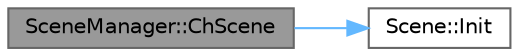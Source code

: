 digraph "SceneManager::ChScene"
{
 // LATEX_PDF_SIZE
  bgcolor="transparent";
  edge [fontname=Helvetica,fontsize=10,labelfontname=Helvetica,labelfontsize=10];
  node [fontname=Helvetica,fontsize=10,shape=box,height=0.2,width=0.4];
  rankdir="LR";
  Node1 [id="Node000001",label="SceneManager::ChScene",height=0.2,width=0.4,color="gray40", fillcolor="grey60", style="filled", fontcolor="black",tooltip=" "];
  Node1 -> Node2 [id="edge1_Node000001_Node000002",color="steelblue1",style="solid",tooltip=" "];
  Node2 [id="Node000002",label="Scene::Init",height=0.2,width=0.4,color="grey40", fillcolor="white", style="filled",URL="$class_scene.html#a8e7e3d2a6e13a781de4f67be09a8e8d4",tooltip=" "];
}

